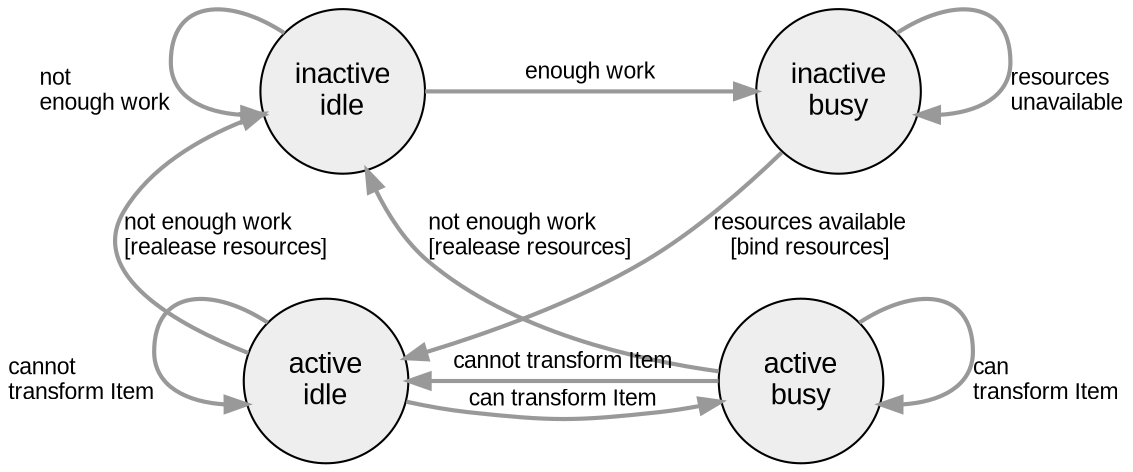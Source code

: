 digraph d {
	 node [fontname = "Arial"];
	 edge [fontname = "Arial", fontsize=11,color="#999999", penwidth=2, weight=1];
	 graph[nodesep=0.6]
	 overlap = scale;
# rankdir=LR
	subgraph sensor {
		node [shape=circle, style=filled, fillcolor="#EEEEEE", fixedsize=true, width=0.4]
	}
	subgraph store {
		node [shape=box]
	}
	subgraph process {
		node [shape=rectangle, style="filled,rounded" fillcolor="#EEEEEE"]
	}
	subgraph state {
		node [shape=circle, style=filled, fillcolor="#EEEEEE", fixedsize=true, width=1.1]
		inactiveIdle[label="inactive\nidle"]
		inactiveBusy[label="inactive\nbusy"]
		activeIdle[label="active\nidle"]
		activeBusy[label="active\nbusy"]
	}

{rank=same; activeIdle activeBusy}
{rank=same; inactiveIdle inactiveBusy}
	 
inactiveIdle:nw -> inactiveIdle:c[label="not \lenough work"]
inactiveIdle -> inactiveBusy[label="enough work"]


inactiveBusy:ne -> inactiveBusy:c[label="resources\lunavailable"]
inactiveBusy -> activeIdle[label="resources available\l[bind resources]"]


activeIdle:nw -> activeIdle:c[label="cannot \ltransform Item"]
activeIdle -> activeBusy[label="can transform Item"]

activeBusy:ne -> activeBusy:c[label="can \ltransform Item"]
activeBusy -> activeIdle[label="cannot transform Item"]
activeBusy -> inactiveIdle[label="not enough work\l[realease resources]"]

activeIdle -> inactiveIdle[label="not enough work\l[realease resources]", weight=2]

activeBusy -> inactiveBusy[style="invis", weight=2]
		
}
